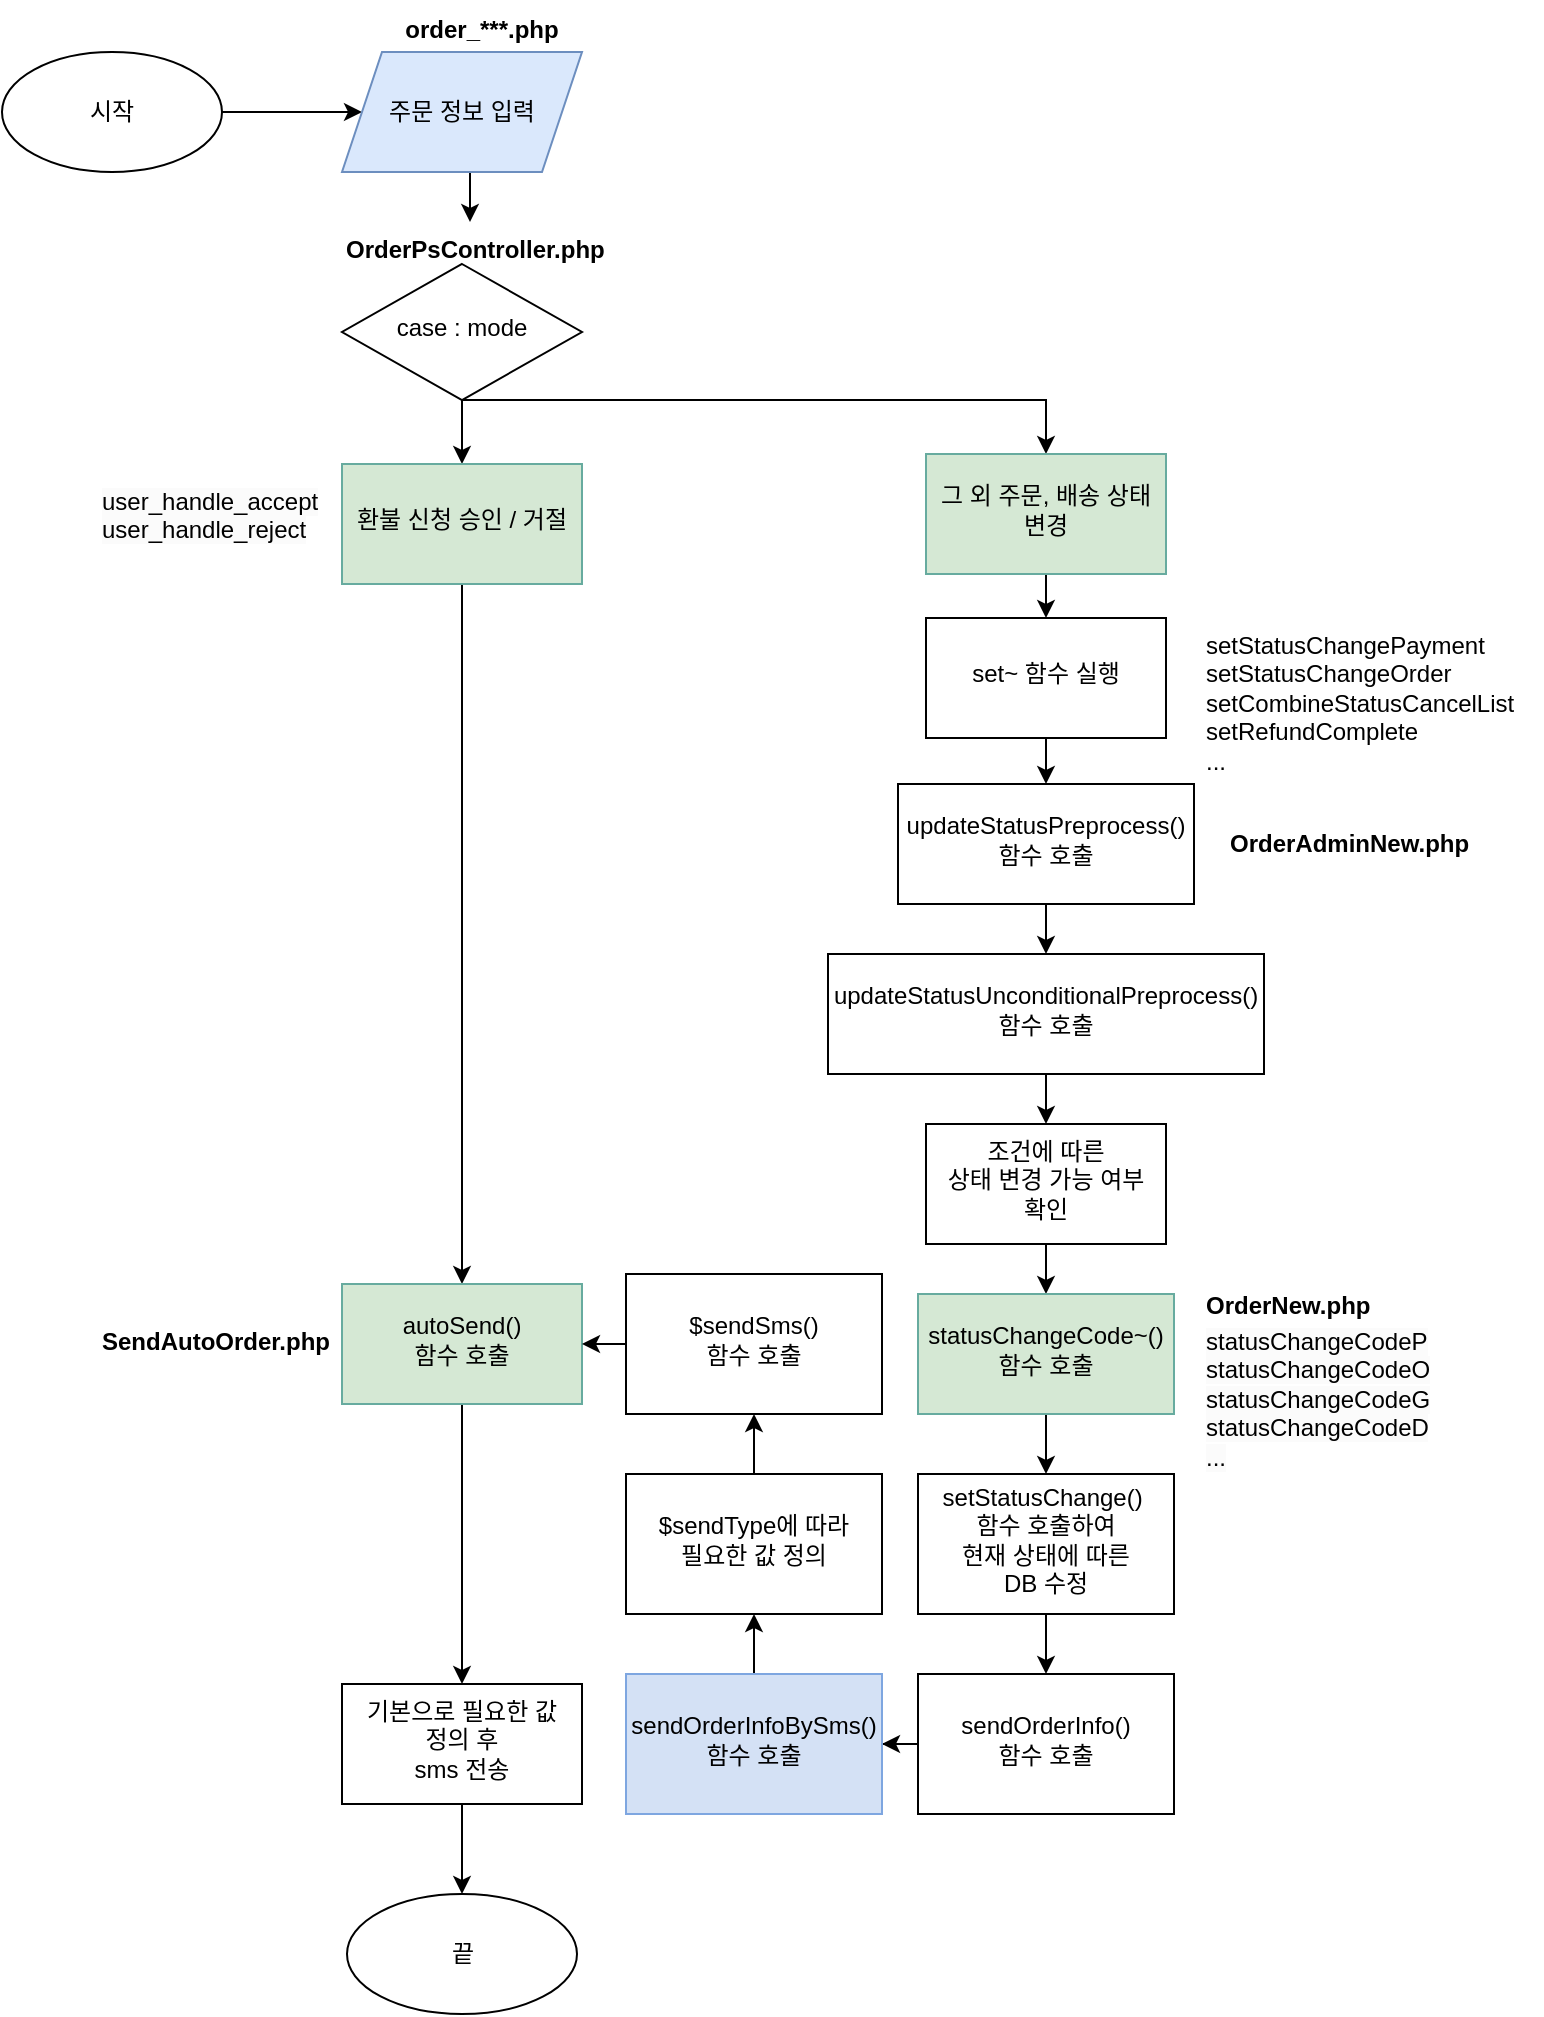 <mxfile version="21.7.4" type="github">
  <diagram id="C5RBs43oDa-KdzZeNtuy" name="Page-1">
    <mxGraphModel dx="1395" dy="495" grid="1" gridSize="10" guides="1" tooltips="1" connect="1" arrows="1" fold="1" page="1" pageScale="1" pageWidth="827" pageHeight="1169" math="0" shadow="0">
      <root>
        <mxCell id="WIyWlLk6GJQsqaUBKTNV-0" />
        <mxCell id="WIyWlLk6GJQsqaUBKTNV-1" parent="WIyWlLk6GJQsqaUBKTNV-0" />
        <mxCell id="L9mbB41bV2o5m8cGWbgo-3" value="" style="edgeStyle=orthogonalEdgeStyle;rounded=0;orthogonalLoop=1;jettySize=auto;html=1;" edge="1" parent="WIyWlLk6GJQsqaUBKTNV-1" source="idEzrxcN9vFPHACe0Mig-51" target="L9mbB41bV2o5m8cGWbgo-2">
          <mxGeometry relative="1" as="geometry" />
        </mxCell>
        <mxCell id="idEzrxcN9vFPHACe0Mig-51" value="case : mode" style="rhombus;whiteSpace=wrap;html=1;shadow=0;fontFamily=Helvetica;fontSize=12;align=center;strokeWidth=1;spacing=6;spacingTop=-4;" parent="WIyWlLk6GJQsqaUBKTNV-1" vertex="1">
          <mxGeometry x="210" y="185" width="120" height="68" as="geometry" />
        </mxCell>
        <mxCell id="idEzrxcN9vFPHACe0Mig-52" value="&lt;b&gt;order_***.php&lt;/b&gt;" style="text;html=1;strokeColor=none;fillColor=none;align=center;verticalAlign=middle;whiteSpace=wrap;rounded=0;" parent="WIyWlLk6GJQsqaUBKTNV-1" vertex="1">
          <mxGeometry x="250" y="53" width="60" height="30" as="geometry" />
        </mxCell>
        <mxCell id="idEzrxcN9vFPHACe0Mig-53" value="" style="edgeStyle=orthogonalEdgeStyle;rounded=0;orthogonalLoop=1;jettySize=auto;html=1;" parent="WIyWlLk6GJQsqaUBKTNV-1" source="idEzrxcN9vFPHACe0Mig-54" target="idEzrxcN9vFPHACe0Mig-56" edge="1">
          <mxGeometry relative="1" as="geometry" />
        </mxCell>
        <mxCell id="idEzrxcN9vFPHACe0Mig-54" value="시작" style="ellipse;whiteSpace=wrap;html=1;" parent="WIyWlLk6GJQsqaUBKTNV-1" vertex="1">
          <mxGeometry x="40" y="79" width="110" height="60" as="geometry" />
        </mxCell>
        <mxCell id="idEzrxcN9vFPHACe0Mig-55" style="edgeStyle=orthogonalEdgeStyle;rounded=0;orthogonalLoop=1;jettySize=auto;html=1;exitX=0.5;exitY=1;exitDx=0;exitDy=0;entryX=0.5;entryY=0;entryDx=0;entryDy=0;" parent="WIyWlLk6GJQsqaUBKTNV-1" source="idEzrxcN9vFPHACe0Mig-56" target="L9mbB41bV2o5m8cGWbgo-7" edge="1">
          <mxGeometry relative="1" as="geometry" />
        </mxCell>
        <mxCell id="idEzrxcN9vFPHACe0Mig-56" value="주문 정보 입력" style="shape=parallelogram;perimeter=parallelogramPerimeter;whiteSpace=wrap;html=1;fixedSize=1;fillColor=#dae8fc;strokeColor=#6c8ebf;" parent="WIyWlLk6GJQsqaUBKTNV-1" vertex="1">
          <mxGeometry x="210" y="79" width="120" height="60" as="geometry" />
        </mxCell>
        <mxCell id="idEzrxcN9vFPHACe0Mig-93" value="끝" style="ellipse;whiteSpace=wrap;html=1;" parent="WIyWlLk6GJQsqaUBKTNV-1" vertex="1">
          <mxGeometry x="212.5" y="1000" width="115" height="60" as="geometry" />
        </mxCell>
        <mxCell id="L9mbB41bV2o5m8cGWbgo-0" value="" style="endArrow=classic;html=1;rounded=0;exitX=0.5;exitY=1;exitDx=0;exitDy=0;" edge="1" parent="WIyWlLk6GJQsqaUBKTNV-1" source="idEzrxcN9vFPHACe0Mig-51" target="L9mbB41bV2o5m8cGWbgo-5">
          <mxGeometry width="50" height="50" relative="1" as="geometry">
            <mxPoint x="396" y="282" as="sourcePoint" />
            <mxPoint x="570" y="280" as="targetPoint" />
            <Array as="points">
              <mxPoint x="562" y="253" />
            </Array>
          </mxGeometry>
        </mxCell>
        <mxCell id="L9mbB41bV2o5m8cGWbgo-16" value="" style="edgeStyle=orthogonalEdgeStyle;rounded=0;orthogonalLoop=1;jettySize=auto;html=1;" edge="1" parent="WIyWlLk6GJQsqaUBKTNV-1" source="L9mbB41bV2o5m8cGWbgo-2" target="L9mbB41bV2o5m8cGWbgo-15">
          <mxGeometry relative="1" as="geometry" />
        </mxCell>
        <mxCell id="L9mbB41bV2o5m8cGWbgo-2" value="환불 신청 승인 / 거절" style="whiteSpace=wrap;html=1;shadow=0;strokeWidth=1;spacing=6;spacingTop=-4;strokeColor=#67AB9F;fillColor=#D5E8D4;" vertex="1" parent="WIyWlLk6GJQsqaUBKTNV-1">
          <mxGeometry x="210" y="285" width="120" height="60" as="geometry" />
        </mxCell>
        <mxCell id="L9mbB41bV2o5m8cGWbgo-11" value="" style="edgeStyle=orthogonalEdgeStyle;rounded=0;orthogonalLoop=1;jettySize=auto;html=1;" edge="1" parent="WIyWlLk6GJQsqaUBKTNV-1" source="L9mbB41bV2o5m8cGWbgo-5" target="L9mbB41bV2o5m8cGWbgo-8">
          <mxGeometry relative="1" as="geometry" />
        </mxCell>
        <mxCell id="L9mbB41bV2o5m8cGWbgo-5" value="그 외 주문, 배송 상태 변경" style="whiteSpace=wrap;html=1;shadow=0;strokeWidth=1;spacing=6;spacingTop=-4;strokeColor=#67AB9F;fillColor=#D5E8D4;" vertex="1" parent="WIyWlLk6GJQsqaUBKTNV-1">
          <mxGeometry x="502" y="280" width="120" height="60" as="geometry" />
        </mxCell>
        <mxCell id="L9mbB41bV2o5m8cGWbgo-6" value="&lt;span style=&quot;color: rgb(0, 0, 0); font-family: Helvetica; font-size: 12px; font-style: normal; font-variant-ligatures: normal; font-variant-caps: normal; font-weight: 400; letter-spacing: normal; orphans: 2; text-align: center; text-indent: 0px; text-transform: none; widows: 2; word-spacing: 0px; -webkit-text-stroke-width: 0px; background-color: rgb(251, 251, 251); text-decoration-thickness: initial; text-decoration-style: initial; text-decoration-color: initial; float: none; display: inline !important;&quot;&gt;user_handle_accept&lt;/span&gt;&lt;br style=&quot;border-color: var(--border-color); color: rgb(0, 0, 0); font-family: Helvetica; font-size: 12px; font-style: normal; font-variant-ligatures: normal; font-variant-caps: normal; font-weight: 400; letter-spacing: normal; orphans: 2; text-align: center; text-indent: 0px; text-transform: none; widows: 2; word-spacing: 0px; -webkit-text-stroke-width: 0px; background-color: rgb(251, 251, 251); text-decoration-thickness: initial; text-decoration-style: initial; text-decoration-color: initial;&quot;&gt;&lt;span style=&quot;color: rgb(0, 0, 0); font-family: Helvetica; font-size: 12px; font-style: normal; font-variant-ligatures: normal; font-variant-caps: normal; font-weight: 400; letter-spacing: normal; orphans: 2; text-align: center; text-indent: 0px; text-transform: none; widows: 2; word-spacing: 0px; -webkit-text-stroke-width: 0px; background-color: rgb(251, 251, 251); text-decoration-thickness: initial; text-decoration-style: initial; text-decoration-color: initial; float: none; display: inline !important;&quot;&gt;user_handle_reject&lt;/span&gt;" style="text;whiteSpace=wrap;html=1;" vertex="1" parent="WIyWlLk6GJQsqaUBKTNV-1">
          <mxGeometry x="88" y="290" width="140" height="50" as="geometry" />
        </mxCell>
        <UserObject label="&lt;b&gt;OrderPsController.php&lt;/b&gt;" id="L9mbB41bV2o5m8cGWbgo-7">
          <mxCell style="text;whiteSpace=wrap;html=1;" vertex="1" parent="WIyWlLk6GJQsqaUBKTNV-1">
            <mxGeometry x="210" y="164" width="128" height="40" as="geometry" />
          </mxCell>
        </UserObject>
        <mxCell id="L9mbB41bV2o5m8cGWbgo-13" value="" style="edgeStyle=orthogonalEdgeStyle;rounded=0;orthogonalLoop=1;jettySize=auto;html=1;" edge="1" parent="WIyWlLk6GJQsqaUBKTNV-1" source="L9mbB41bV2o5m8cGWbgo-8" target="L9mbB41bV2o5m8cGWbgo-12">
          <mxGeometry relative="1" as="geometry" />
        </mxCell>
        <mxCell id="L9mbB41bV2o5m8cGWbgo-8" value="set~ 함수 실행" style="whiteSpace=wrap;html=1;shadow=0;strokeWidth=1;spacing=6;spacingTop=-4;" vertex="1" parent="WIyWlLk6GJQsqaUBKTNV-1">
          <mxGeometry x="502" y="362" width="120" height="60" as="geometry" />
        </mxCell>
        <mxCell id="L9mbB41bV2o5m8cGWbgo-10" value="setStatusChangePayment&lt;br&gt;setStatusChangeOrder&lt;br&gt;setCombineStatusCancelList&lt;br&gt;setRefundComplete&lt;br&gt;..." style="text;whiteSpace=wrap;html=1;" vertex="1" parent="WIyWlLk6GJQsqaUBKTNV-1">
          <mxGeometry x="640" y="362" width="170" height="40" as="geometry" />
        </mxCell>
        <mxCell id="L9mbB41bV2o5m8cGWbgo-19" value="" style="edgeStyle=orthogonalEdgeStyle;rounded=0;orthogonalLoop=1;jettySize=auto;html=1;" edge="1" parent="WIyWlLk6GJQsqaUBKTNV-1" source="L9mbB41bV2o5m8cGWbgo-12" target="L9mbB41bV2o5m8cGWbgo-18">
          <mxGeometry relative="1" as="geometry" />
        </mxCell>
        <mxCell id="L9mbB41bV2o5m8cGWbgo-12" value="updateStatusPreprocess() 함수 호출" style="whiteSpace=wrap;html=1;shadow=0;strokeWidth=1;spacing=6;spacingTop=-4;" vertex="1" parent="WIyWlLk6GJQsqaUBKTNV-1">
          <mxGeometry x="488" y="445" width="148" height="60" as="geometry" />
        </mxCell>
        <mxCell id="L9mbB41bV2o5m8cGWbgo-42" value="" style="edgeStyle=orthogonalEdgeStyle;rounded=0;orthogonalLoop=1;jettySize=auto;html=1;" edge="1" parent="WIyWlLk6GJQsqaUBKTNV-1" source="L9mbB41bV2o5m8cGWbgo-15" target="L9mbB41bV2o5m8cGWbgo-41">
          <mxGeometry relative="1" as="geometry" />
        </mxCell>
        <mxCell id="L9mbB41bV2o5m8cGWbgo-15" value="autoSend()&lt;br&gt;함수 호출" style="whiteSpace=wrap;html=1;shadow=0;strokeWidth=1;spacing=6;spacingTop=-4;strokeColor=#67AB9F;fillColor=#D5E8D4;" vertex="1" parent="WIyWlLk6GJQsqaUBKTNV-1">
          <mxGeometry x="210" y="695" width="120" height="60" as="geometry" />
        </mxCell>
        <mxCell id="L9mbB41bV2o5m8cGWbgo-24" value="" style="edgeStyle=orthogonalEdgeStyle;rounded=0;orthogonalLoop=1;jettySize=auto;html=1;" edge="1" parent="WIyWlLk6GJQsqaUBKTNV-1" source="L9mbB41bV2o5m8cGWbgo-18" target="L9mbB41bV2o5m8cGWbgo-23">
          <mxGeometry relative="1" as="geometry" />
        </mxCell>
        <mxCell id="L9mbB41bV2o5m8cGWbgo-18" value="updateStatusUnconditionalPreprocess() 함수&amp;nbsp;&lt;span style=&quot;background-color: initial;&quot;&gt;호출&lt;/span&gt;" style="whiteSpace=wrap;html=1;shadow=0;strokeWidth=1;spacing=6;spacingTop=-4;" vertex="1" parent="WIyWlLk6GJQsqaUBKTNV-1">
          <mxGeometry x="453" y="530" width="218" height="60" as="geometry" />
        </mxCell>
        <mxCell id="L9mbB41bV2o5m8cGWbgo-26" value="" style="edgeStyle=orthogonalEdgeStyle;rounded=0;orthogonalLoop=1;jettySize=auto;html=1;" edge="1" parent="WIyWlLk6GJQsqaUBKTNV-1" source="L9mbB41bV2o5m8cGWbgo-23" target="L9mbB41bV2o5m8cGWbgo-25">
          <mxGeometry relative="1" as="geometry" />
        </mxCell>
        <mxCell id="L9mbB41bV2o5m8cGWbgo-23" value="조건에 따른&lt;br&gt;상태 변경 가능 여부&lt;br&gt;확인" style="whiteSpace=wrap;html=1;shadow=0;strokeWidth=1;spacing=6;spacingTop=-4;" vertex="1" parent="WIyWlLk6GJQsqaUBKTNV-1">
          <mxGeometry x="502" y="615" width="120" height="60" as="geometry" />
        </mxCell>
        <mxCell id="L9mbB41bV2o5m8cGWbgo-29" value="" style="edgeStyle=orthogonalEdgeStyle;rounded=0;orthogonalLoop=1;jettySize=auto;html=1;" edge="1" parent="WIyWlLk6GJQsqaUBKTNV-1" source="L9mbB41bV2o5m8cGWbgo-25" target="L9mbB41bV2o5m8cGWbgo-28">
          <mxGeometry relative="1" as="geometry" />
        </mxCell>
        <mxCell id="L9mbB41bV2o5m8cGWbgo-25" value="statusChangeCode~()&lt;br&gt;함수 호출" style="whiteSpace=wrap;html=1;shadow=0;strokeWidth=1;spacing=6;spacingTop=-4;strokeColor=#67AB9F;fillColor=#D5E8D4;" vertex="1" parent="WIyWlLk6GJQsqaUBKTNV-1">
          <mxGeometry x="498" y="700" width="128" height="60" as="geometry" />
        </mxCell>
        <mxCell id="L9mbB41bV2o5m8cGWbgo-27" value="&lt;span style=&quot;color: rgb(0, 0, 0); font-family: Helvetica; font-size: 12px; font-style: normal; font-variant-ligatures: normal; font-variant-caps: normal; font-weight: 400; letter-spacing: normal; orphans: 2; text-align: center; text-indent: 0px; text-transform: none; widows: 2; word-spacing: 0px; -webkit-text-stroke-width: 0px; background-color: rgb(251, 251, 251); text-decoration-thickness: initial; text-decoration-style: initial; text-decoration-color: initial; float: none; display: inline !important;&quot;&gt;statusChangeCodeP&lt;br&gt;statusChangeCodeO&lt;br&gt;statusChangeCodeG&lt;br&gt;statusChangeCodeD&lt;br&gt;...&lt;br&gt;&lt;/span&gt;" style="text;whiteSpace=wrap;html=1;" vertex="1" parent="WIyWlLk6GJQsqaUBKTNV-1">
          <mxGeometry x="640" y="710" width="140" height="40" as="geometry" />
        </mxCell>
        <mxCell id="L9mbB41bV2o5m8cGWbgo-32" value="" style="edgeStyle=orthogonalEdgeStyle;rounded=0;orthogonalLoop=1;jettySize=auto;html=1;" edge="1" parent="WIyWlLk6GJQsqaUBKTNV-1" source="L9mbB41bV2o5m8cGWbgo-28" target="L9mbB41bV2o5m8cGWbgo-31">
          <mxGeometry relative="1" as="geometry" />
        </mxCell>
        <mxCell id="L9mbB41bV2o5m8cGWbgo-28" value="setStatusChange()&amp;nbsp;&lt;br&gt;함수 호출하여&lt;br&gt;현재 상태에 따른 &lt;br&gt;DB 수정" style="whiteSpace=wrap;html=1;shadow=0;strokeWidth=1;spacing=6;spacingTop=-4;" vertex="1" parent="WIyWlLk6GJQsqaUBKTNV-1">
          <mxGeometry x="498" y="790" width="128" height="70" as="geometry" />
        </mxCell>
        <mxCell id="L9mbB41bV2o5m8cGWbgo-34" value="" style="edgeStyle=orthogonalEdgeStyle;rounded=0;orthogonalLoop=1;jettySize=auto;html=1;" edge="1" parent="WIyWlLk6GJQsqaUBKTNV-1" source="L9mbB41bV2o5m8cGWbgo-31" target="L9mbB41bV2o5m8cGWbgo-33">
          <mxGeometry relative="1" as="geometry" />
        </mxCell>
        <mxCell id="L9mbB41bV2o5m8cGWbgo-31" value="sendOrderInfo()&lt;br&gt;함수 호출" style="whiteSpace=wrap;html=1;shadow=0;strokeWidth=1;spacing=6;spacingTop=-4;" vertex="1" parent="WIyWlLk6GJQsqaUBKTNV-1">
          <mxGeometry x="498" y="890" width="128" height="70" as="geometry" />
        </mxCell>
        <mxCell id="L9mbB41bV2o5m8cGWbgo-36" value="" style="edgeStyle=orthogonalEdgeStyle;rounded=0;orthogonalLoop=1;jettySize=auto;html=1;" edge="1" parent="WIyWlLk6GJQsqaUBKTNV-1" source="L9mbB41bV2o5m8cGWbgo-33" target="L9mbB41bV2o5m8cGWbgo-35">
          <mxGeometry relative="1" as="geometry" />
        </mxCell>
        <mxCell id="L9mbB41bV2o5m8cGWbgo-33" value="sendOrderInfoBySms()&lt;br&gt;함수 호출" style="whiteSpace=wrap;html=1;shadow=0;strokeWidth=1;spacing=6;spacingTop=-4;strokeColor=#7EA6E0;fillColor=#D4E1F5;" vertex="1" parent="WIyWlLk6GJQsqaUBKTNV-1">
          <mxGeometry x="352" y="890" width="128" height="70" as="geometry" />
        </mxCell>
        <mxCell id="L9mbB41bV2o5m8cGWbgo-38" value="" style="edgeStyle=orthogonalEdgeStyle;rounded=0;orthogonalLoop=1;jettySize=auto;html=1;" edge="1" parent="WIyWlLk6GJQsqaUBKTNV-1" source="L9mbB41bV2o5m8cGWbgo-35" target="L9mbB41bV2o5m8cGWbgo-37">
          <mxGeometry relative="1" as="geometry" />
        </mxCell>
        <mxCell id="L9mbB41bV2o5m8cGWbgo-35" value="$sendType에 따라&lt;br&gt;필요한 값 정의" style="whiteSpace=wrap;html=1;shadow=0;strokeWidth=1;spacing=6;spacingTop=-4;" vertex="1" parent="WIyWlLk6GJQsqaUBKTNV-1">
          <mxGeometry x="352" y="790" width="128" height="70" as="geometry" />
        </mxCell>
        <mxCell id="L9mbB41bV2o5m8cGWbgo-40" value="" style="edgeStyle=orthogonalEdgeStyle;rounded=0;orthogonalLoop=1;jettySize=auto;html=1;" edge="1" parent="WIyWlLk6GJQsqaUBKTNV-1" source="L9mbB41bV2o5m8cGWbgo-37" target="L9mbB41bV2o5m8cGWbgo-15">
          <mxGeometry relative="1" as="geometry" />
        </mxCell>
        <mxCell id="L9mbB41bV2o5m8cGWbgo-37" value="$sendSms() &lt;br&gt;함수 호출" style="whiteSpace=wrap;html=1;shadow=0;strokeWidth=1;spacing=6;spacingTop=-4;" vertex="1" parent="WIyWlLk6GJQsqaUBKTNV-1">
          <mxGeometry x="352" y="690" width="128" height="70" as="geometry" />
        </mxCell>
        <mxCell id="L9mbB41bV2o5m8cGWbgo-39" style="edgeStyle=orthogonalEdgeStyle;rounded=0;orthogonalLoop=1;jettySize=auto;html=1;exitX=0.5;exitY=1;exitDx=0;exitDy=0;" edge="1" parent="WIyWlLk6GJQsqaUBKTNV-1" source="L9mbB41bV2o5m8cGWbgo-15" target="L9mbB41bV2o5m8cGWbgo-15">
          <mxGeometry relative="1" as="geometry" />
        </mxCell>
        <mxCell id="L9mbB41bV2o5m8cGWbgo-43" value="" style="edgeStyle=orthogonalEdgeStyle;rounded=0;orthogonalLoop=1;jettySize=auto;html=1;" edge="1" parent="WIyWlLk6GJQsqaUBKTNV-1" source="L9mbB41bV2o5m8cGWbgo-41" target="idEzrxcN9vFPHACe0Mig-93">
          <mxGeometry relative="1" as="geometry" />
        </mxCell>
        <mxCell id="L9mbB41bV2o5m8cGWbgo-41" value="기본으로 필요한 값 &lt;br&gt;정의 후&lt;br&gt;sms 전송" style="whiteSpace=wrap;html=1;shadow=0;strokeWidth=1;spacing=6;spacingTop=-4;" vertex="1" parent="WIyWlLk6GJQsqaUBKTNV-1">
          <mxGeometry x="210" y="895" width="120" height="60" as="geometry" />
        </mxCell>
        <UserObject label="&lt;b&gt;OrderAdminNew.php&lt;/b&gt;" id="L9mbB41bV2o5m8cGWbgo-44">
          <mxCell style="text;whiteSpace=wrap;html=1;" vertex="1" parent="WIyWlLk6GJQsqaUBKTNV-1">
            <mxGeometry x="652" y="461" width="128" height="40" as="geometry" />
          </mxCell>
        </UserObject>
        <UserObject label="&lt;b&gt;OrderNew.php&lt;/b&gt;" id="L9mbB41bV2o5m8cGWbgo-45">
          <mxCell style="text;whiteSpace=wrap;html=1;" vertex="1" parent="WIyWlLk6GJQsqaUBKTNV-1">
            <mxGeometry x="640" y="692" width="128" height="40" as="geometry" />
          </mxCell>
        </UserObject>
        <UserObject label="&lt;b&gt;SendAutoOrder.php&lt;/b&gt;" id="L9mbB41bV2o5m8cGWbgo-46">
          <mxCell style="text;whiteSpace=wrap;html=1;" vertex="1" parent="WIyWlLk6GJQsqaUBKTNV-1">
            <mxGeometry x="88" y="710" width="128" height="40" as="geometry" />
          </mxCell>
        </UserObject>
      </root>
    </mxGraphModel>
  </diagram>
</mxfile>
